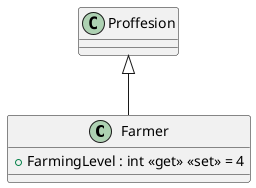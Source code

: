 @startuml
class Farmer {
    + FarmingLevel : int <<get>> <<set>> = 4
}
Proffesion <|-- Farmer
@enduml
